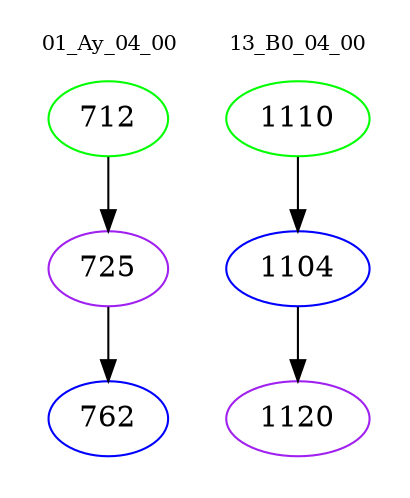digraph{
subgraph cluster_0 {
color = white
label = "01_Ay_04_00";
fontsize=10;
T0_712 [label="712", color="green"]
T0_712 -> T0_725 [color="black"]
T0_725 [label="725", color="purple"]
T0_725 -> T0_762 [color="black"]
T0_762 [label="762", color="blue"]
}
subgraph cluster_1 {
color = white
label = "13_B0_04_00";
fontsize=10;
T1_1110 [label="1110", color="green"]
T1_1110 -> T1_1104 [color="black"]
T1_1104 [label="1104", color="blue"]
T1_1104 -> T1_1120 [color="black"]
T1_1120 [label="1120", color="purple"]
}
}
